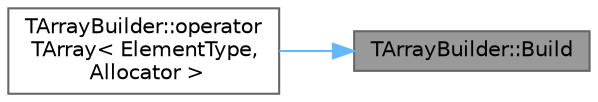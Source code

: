 digraph "TArrayBuilder::Build"
{
 // INTERACTIVE_SVG=YES
 // LATEX_PDF_SIZE
  bgcolor="transparent";
  edge [fontname=Helvetica,fontsize=10,labelfontname=Helvetica,labelfontsize=10];
  node [fontname=Helvetica,fontsize=10,shape=box,height=0.2,width=0.4];
  rankdir="RL";
  Node1 [id="Node000001",label="TArrayBuilder::Build",height=0.2,width=0.4,color="gray40", fillcolor="grey60", style="filled", fontcolor="black",tooltip="Builds the array as configured."];
  Node1 -> Node2 [id="edge1_Node000001_Node000002",dir="back",color="steelblue1",style="solid",tooltip=" "];
  Node2 [id="Node000002",label="TArrayBuilder::operator\l TArray\< ElementType,\l Allocator \>",height=0.2,width=0.4,color="grey40", fillcolor="white", style="filled",URL="$dd/dec/classTArrayBuilder.html#a5595ca6670615c0aa17adcfe8950e911",tooltip="Implicit conversion operator to build the array as configured."];
}
